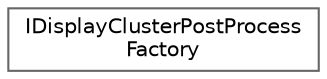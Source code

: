 digraph "Graphical Class Hierarchy"
{
 // INTERACTIVE_SVG=YES
 // LATEX_PDF_SIZE
  bgcolor="transparent";
  edge [fontname=Helvetica,fontsize=10,labelfontname=Helvetica,labelfontsize=10];
  node [fontname=Helvetica,fontsize=10,shape=box,height=0.2,width=0.4];
  rankdir="LR";
  Node0 [id="Node000000",label="IDisplayClusterPostProcess\lFactory",height=0.2,width=0.4,color="grey40", fillcolor="white", style="filled",URL="$d2/d63/classIDisplayClusterPostProcessFactory.html",tooltip="nDisplay output post process factory interface"];
}
